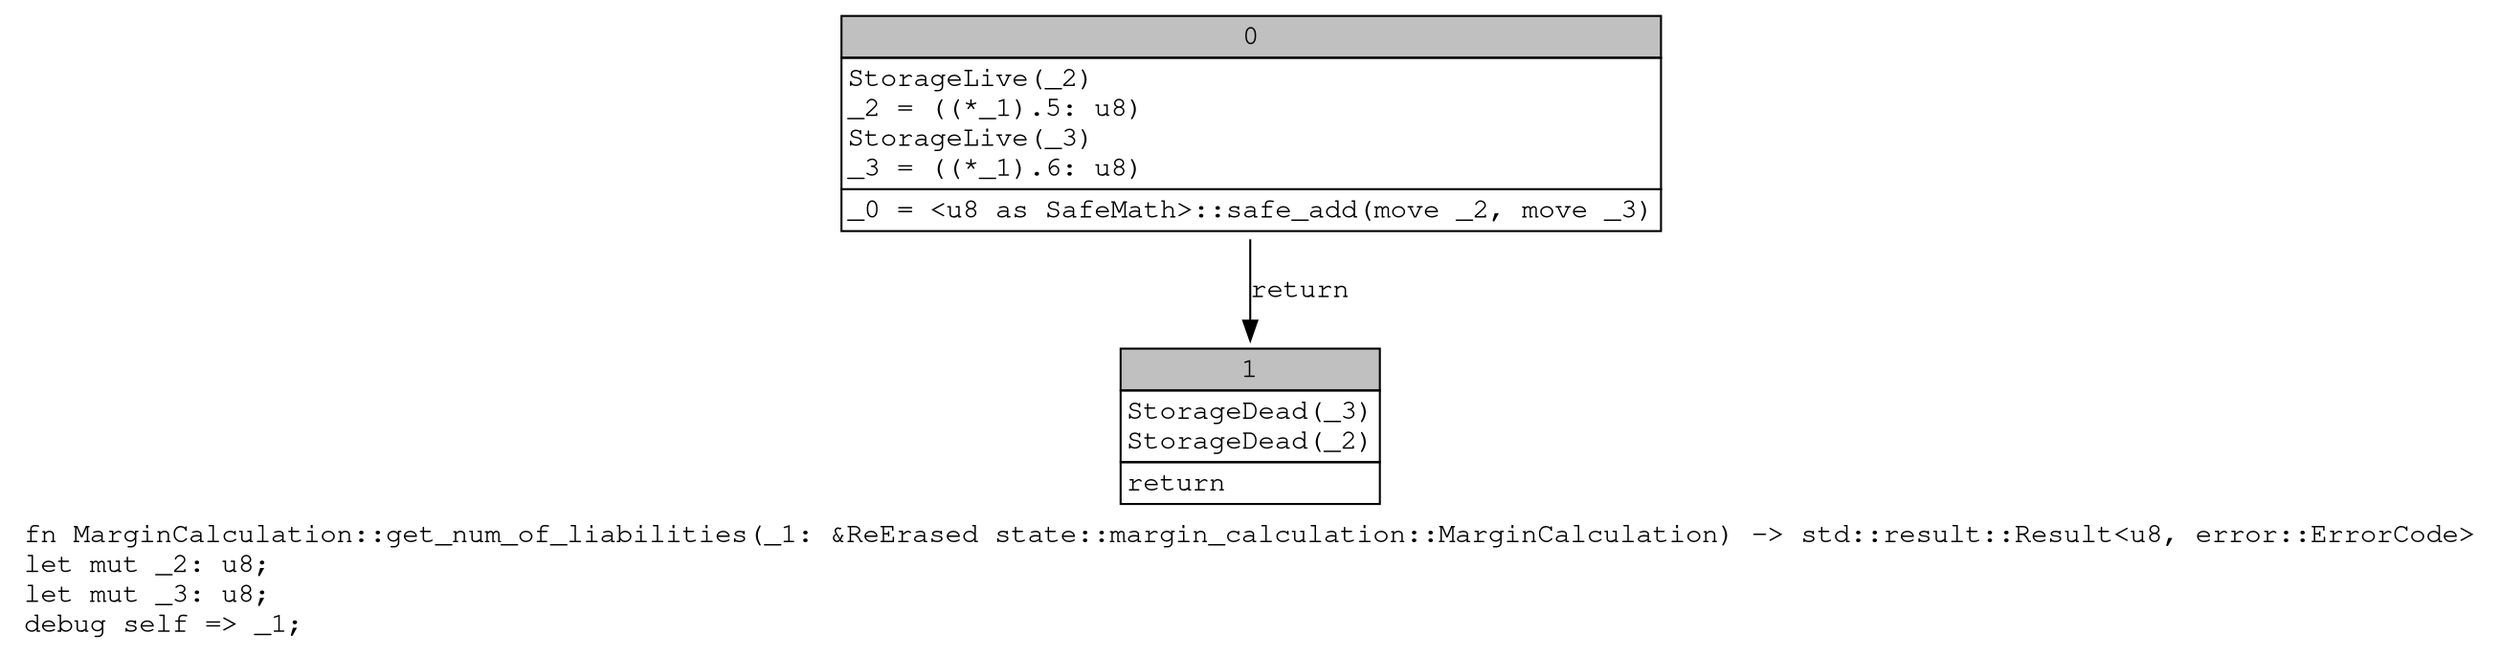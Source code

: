 digraph Mir_0_3450 {
    graph [fontname="Courier, monospace"];
    node [fontname="Courier, monospace"];
    edge [fontname="Courier, monospace"];
    label=<fn MarginCalculation::get_num_of_liabilities(_1: &amp;ReErased state::margin_calculation::MarginCalculation) -&gt; std::result::Result&lt;u8, error::ErrorCode&gt;<br align="left"/>let mut _2: u8;<br align="left"/>let mut _3: u8;<br align="left"/>debug self =&gt; _1;<br align="left"/>>;
    bb0__0_3450 [shape="none", label=<<table border="0" cellborder="1" cellspacing="0"><tr><td bgcolor="gray" align="center" colspan="1">0</td></tr><tr><td align="left" balign="left">StorageLive(_2)<br/>_2 = ((*_1).5: u8)<br/>StorageLive(_3)<br/>_3 = ((*_1).6: u8)<br/></td></tr><tr><td align="left">_0 = &lt;u8 as SafeMath&gt;::safe_add(move _2, move _3)</td></tr></table>>];
    bb1__0_3450 [shape="none", label=<<table border="0" cellborder="1" cellspacing="0"><tr><td bgcolor="gray" align="center" colspan="1">1</td></tr><tr><td align="left" balign="left">StorageDead(_3)<br/>StorageDead(_2)<br/></td></tr><tr><td align="left">return</td></tr></table>>];
    bb0__0_3450 -> bb1__0_3450 [label="return"];
}

